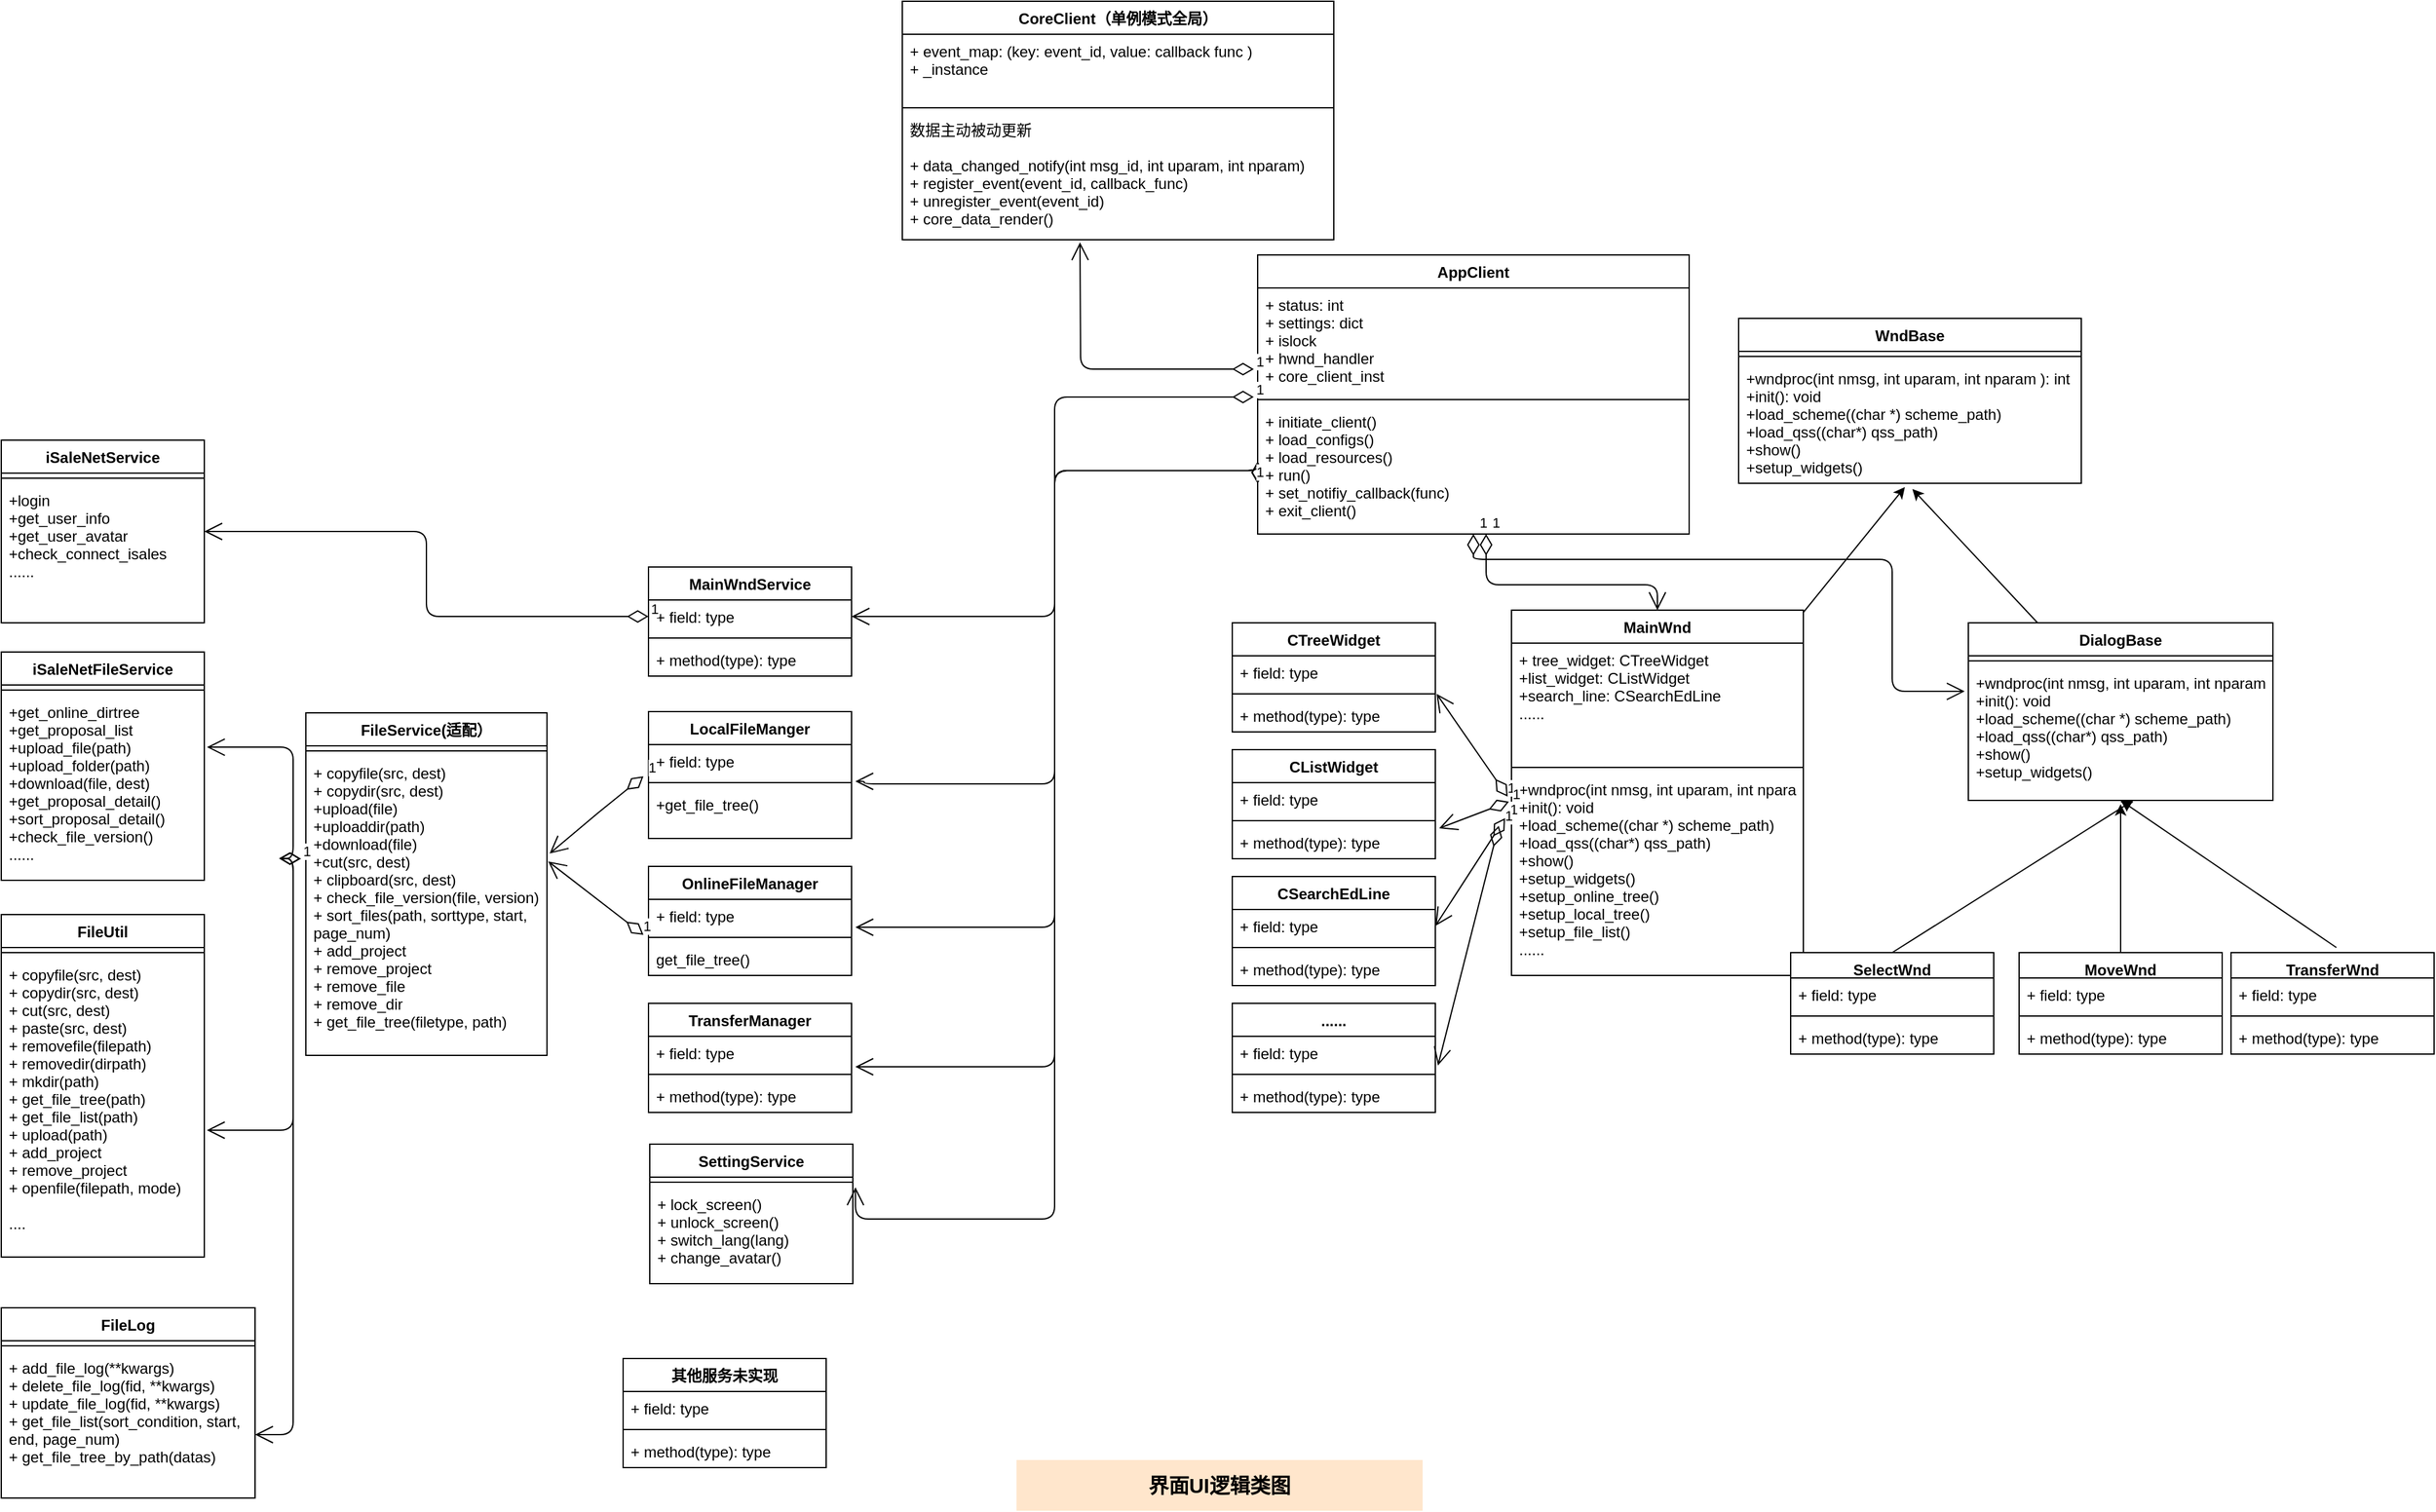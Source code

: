 <mxfile version="13.9.8" type="github">
  <diagram id="mhuhX_jn_Kd6gjhFbVmf" name="Page-1">
    <mxGraphModel dx="2692" dy="1716" grid="1" gridSize="10" guides="1" tooltips="1" connect="1" arrows="1" fold="1" page="1" pageScale="1" pageWidth="827" pageHeight="1169" math="0" shadow="0">
      <root>
        <mxCell id="0" />
        <mxCell id="1" parent="0" />
        <mxCell id="v1zgGcd16w-6XDdjeVEZ-2" value="WndBase" style="swimlane;fontStyle=1;align=center;verticalAlign=top;childLayout=stackLayout;horizontal=1;startSize=26;horizontalStack=0;resizeParent=1;resizeParentMax=0;resizeLast=0;collapsible=1;marginBottom=0;" parent="1" vertex="1">
          <mxGeometry x="279" y="20" width="270" height="130" as="geometry" />
        </mxCell>
        <mxCell id="v1zgGcd16w-6XDdjeVEZ-4" value="" style="line;strokeWidth=1;fillColor=none;align=left;verticalAlign=middle;spacingTop=-1;spacingLeft=3;spacingRight=3;rotatable=0;labelPosition=right;points=[];portConstraint=eastwest;" parent="v1zgGcd16w-6XDdjeVEZ-2" vertex="1">
          <mxGeometry y="26" width="270" height="8" as="geometry" />
        </mxCell>
        <mxCell id="v1zgGcd16w-6XDdjeVEZ-5" value="+wndproc(int nmsg, int uparam, int nparam ): int&#xa;+init(): void&#xa;+load_scheme((char *) scheme_path)&#xa;+load_qss((char*) qss_path)&#xa;+show()&#xa;+setup_widgets()&#xa;&#xa;&#xa;" style="text;strokeColor=none;fillColor=none;align=left;verticalAlign=top;spacingLeft=4;spacingRight=4;overflow=hidden;rotatable=0;points=[[0,0.5],[1,0.5]];portConstraint=eastwest;" parent="v1zgGcd16w-6XDdjeVEZ-2" vertex="1">
          <mxGeometry y="34" width="270" height="96" as="geometry" />
        </mxCell>
        <mxCell id="v1zgGcd16w-6XDdjeVEZ-19" value="" style="rounded=0;orthogonalLoop=1;jettySize=auto;html=1;" parent="1" source="v1zgGcd16w-6XDdjeVEZ-6" edge="1">
          <mxGeometry relative="1" as="geometry">
            <mxPoint x="410" y="153" as="targetPoint" />
          </mxGeometry>
        </mxCell>
        <mxCell id="v1zgGcd16w-6XDdjeVEZ-6" value="MainWnd" style="swimlane;fontStyle=1;align=center;verticalAlign=top;childLayout=stackLayout;horizontal=1;startSize=26;horizontalStack=0;resizeParent=1;resizeParentMax=0;resizeLast=0;collapsible=1;marginBottom=0;" parent="1" vertex="1">
          <mxGeometry x="100" y="250" width="230" height="288" as="geometry" />
        </mxCell>
        <mxCell id="v1zgGcd16w-6XDdjeVEZ-7" value="+ tree_widget: CTreeWidget&#xa;+list_widget: CListWidget&#xa;+search_line: CSearchEdLine&#xa;......&#xa;" style="text;strokeColor=none;fillColor=none;align=left;verticalAlign=top;spacingLeft=4;spacingRight=4;overflow=hidden;rotatable=0;points=[[0,0.5],[1,0.5]];portConstraint=eastwest;" parent="v1zgGcd16w-6XDdjeVEZ-6" vertex="1">
          <mxGeometry y="26" width="230" height="94" as="geometry" />
        </mxCell>
        <mxCell id="v1zgGcd16w-6XDdjeVEZ-8" value="" style="line;strokeWidth=1;fillColor=none;align=left;verticalAlign=middle;spacingTop=-1;spacingLeft=3;spacingRight=3;rotatable=0;labelPosition=right;points=[];portConstraint=eastwest;" parent="v1zgGcd16w-6XDdjeVEZ-6" vertex="1">
          <mxGeometry y="120" width="230" height="8" as="geometry" />
        </mxCell>
        <mxCell id="v1zgGcd16w-6XDdjeVEZ-9" value="+wndproc(int nmsg, int uparam, int nparam ): int&#xa;+init(): void&#xa;+load_scheme((char *) scheme_path)&#xa;+load_qss((char*) qss_path)&#xa;+show()&#xa;+setup_widgets()&#xa;+setup_online_tree()&#xa;+setup_local_tree()&#xa;+setup_file_list()&#xa;......&#xa;&#xa;" style="text;strokeColor=none;fillColor=none;align=left;verticalAlign=top;spacingLeft=4;spacingRight=4;overflow=hidden;rotatable=0;points=[[0,0.5],[1,0.5]];portConstraint=eastwest;" parent="v1zgGcd16w-6XDdjeVEZ-6" vertex="1">
          <mxGeometry y="128" width="230" height="160" as="geometry" />
        </mxCell>
        <mxCell id="v1zgGcd16w-6XDdjeVEZ-21" value="" style="edgeStyle=none;rounded=0;orthogonalLoop=1;jettySize=auto;html=1;entryX=0.507;entryY=1.047;entryDx=0;entryDy=0;entryPerimeter=0;" parent="1" source="v1zgGcd16w-6XDdjeVEZ-10" target="v1zgGcd16w-6XDdjeVEZ-5" edge="1">
          <mxGeometry relative="1" as="geometry">
            <mxPoint x="410" y="160" as="targetPoint" />
          </mxGeometry>
        </mxCell>
        <mxCell id="v1zgGcd16w-6XDdjeVEZ-10" value="DialogBase" style="swimlane;fontStyle=1;align=center;verticalAlign=top;childLayout=stackLayout;horizontal=1;startSize=26;horizontalStack=0;resizeParent=1;resizeParentMax=0;resizeLast=0;collapsible=1;marginBottom=0;" parent="1" vertex="1">
          <mxGeometry x="460" y="260" width="240" height="140" as="geometry" />
        </mxCell>
        <mxCell id="v1zgGcd16w-6XDdjeVEZ-12" value="" style="line;strokeWidth=1;fillColor=none;align=left;verticalAlign=middle;spacingTop=-1;spacingLeft=3;spacingRight=3;rotatable=0;labelPosition=right;points=[];portConstraint=eastwest;" parent="v1zgGcd16w-6XDdjeVEZ-10" vertex="1">
          <mxGeometry y="26" width="240" height="8" as="geometry" />
        </mxCell>
        <mxCell id="v1zgGcd16w-6XDdjeVEZ-13" value="+wndproc(int nmsg, int uparam, int nparam ): int&#xa;+init(): void&#xa;+load_scheme((char *) scheme_path)&#xa;+load_qss((char*) qss_path)&#xa;+show()&#xa;+setup_widgets()&#xa;" style="text;strokeColor=none;fillColor=none;align=left;verticalAlign=top;spacingLeft=4;spacingRight=4;overflow=hidden;rotatable=0;points=[[0,0.5],[1,0.5]];portConstraint=eastwest;" parent="v1zgGcd16w-6XDdjeVEZ-10" vertex="1">
          <mxGeometry y="34" width="240" height="106" as="geometry" />
        </mxCell>
        <mxCell id="v1zgGcd16w-6XDdjeVEZ-22" value="MoveWnd" style="swimlane;fontStyle=1;align=center;verticalAlign=top;childLayout=stackLayout;horizontal=1;startSize=20;horizontalStack=0;resizeParent=1;resizeParentMax=0;resizeLast=0;collapsible=1;marginBottom=0;" parent="1" vertex="1">
          <mxGeometry x="500" y="520" width="160" height="80" as="geometry" />
        </mxCell>
        <mxCell id="v1zgGcd16w-6XDdjeVEZ-23" value="+ field: type" style="text;strokeColor=none;fillColor=none;align=left;verticalAlign=top;spacingLeft=4;spacingRight=4;overflow=hidden;rotatable=0;points=[[0,0.5],[1,0.5]];portConstraint=eastwest;" parent="v1zgGcd16w-6XDdjeVEZ-22" vertex="1">
          <mxGeometry y="20" width="160" height="26" as="geometry" />
        </mxCell>
        <mxCell id="v1zgGcd16w-6XDdjeVEZ-24" value="" style="line;strokeWidth=1;fillColor=none;align=left;verticalAlign=middle;spacingTop=-1;spacingLeft=3;spacingRight=3;rotatable=0;labelPosition=right;points=[];portConstraint=eastwest;" parent="v1zgGcd16w-6XDdjeVEZ-22" vertex="1">
          <mxGeometry y="46" width="160" height="8" as="geometry" />
        </mxCell>
        <mxCell id="v1zgGcd16w-6XDdjeVEZ-25" value="+ method(type): type" style="text;strokeColor=none;fillColor=none;align=left;verticalAlign=top;spacingLeft=4;spacingRight=4;overflow=hidden;rotatable=0;points=[[0,0.5],[1,0.5]];portConstraint=eastwest;" parent="v1zgGcd16w-6XDdjeVEZ-22" vertex="1">
          <mxGeometry y="54" width="160" height="26" as="geometry" />
        </mxCell>
        <mxCell id="v1zgGcd16w-6XDdjeVEZ-26" value="TransferWnd" style="swimlane;fontStyle=1;align=center;verticalAlign=top;childLayout=stackLayout;horizontal=1;startSize=20;horizontalStack=0;resizeParent=1;resizeParentMax=0;resizeLast=0;collapsible=1;marginBottom=0;" parent="1" vertex="1">
          <mxGeometry x="667" y="520" width="160" height="80" as="geometry" />
        </mxCell>
        <mxCell id="v1zgGcd16w-6XDdjeVEZ-27" value="+ field: type" style="text;strokeColor=none;fillColor=none;align=left;verticalAlign=top;spacingLeft=4;spacingRight=4;overflow=hidden;rotatable=0;points=[[0,0.5],[1,0.5]];portConstraint=eastwest;" parent="v1zgGcd16w-6XDdjeVEZ-26" vertex="1">
          <mxGeometry y="20" width="160" height="26" as="geometry" />
        </mxCell>
        <mxCell id="v1zgGcd16w-6XDdjeVEZ-28" value="" style="line;strokeWidth=1;fillColor=none;align=left;verticalAlign=middle;spacingTop=-1;spacingLeft=3;spacingRight=3;rotatable=0;labelPosition=right;points=[];portConstraint=eastwest;" parent="v1zgGcd16w-6XDdjeVEZ-26" vertex="1">
          <mxGeometry y="46" width="160" height="8" as="geometry" />
        </mxCell>
        <mxCell id="v1zgGcd16w-6XDdjeVEZ-29" value="+ method(type): type" style="text;strokeColor=none;fillColor=none;align=left;verticalAlign=top;spacingLeft=4;spacingRight=4;overflow=hidden;rotatable=0;points=[[0,0.5],[1,0.5]];portConstraint=eastwest;" parent="v1zgGcd16w-6XDdjeVEZ-26" vertex="1">
          <mxGeometry y="54" width="160" height="26" as="geometry" />
        </mxCell>
        <mxCell id="v1zgGcd16w-6XDdjeVEZ-30" value="SelectWnd" style="swimlane;fontStyle=1;align=center;verticalAlign=top;childLayout=stackLayout;horizontal=1;startSize=20;horizontalStack=0;resizeParent=1;resizeParentMax=0;resizeLast=0;collapsible=1;marginBottom=0;" parent="1" vertex="1">
          <mxGeometry x="320" y="520" width="160" height="80" as="geometry" />
        </mxCell>
        <mxCell id="v1zgGcd16w-6XDdjeVEZ-31" value="+ field: type" style="text;strokeColor=none;fillColor=none;align=left;verticalAlign=top;spacingLeft=4;spacingRight=4;overflow=hidden;rotatable=0;points=[[0,0.5],[1,0.5]];portConstraint=eastwest;" parent="v1zgGcd16w-6XDdjeVEZ-30" vertex="1">
          <mxGeometry y="20" width="160" height="26" as="geometry" />
        </mxCell>
        <mxCell id="v1zgGcd16w-6XDdjeVEZ-32" value="" style="line;strokeWidth=1;fillColor=none;align=left;verticalAlign=middle;spacingTop=-1;spacingLeft=3;spacingRight=3;rotatable=0;labelPosition=right;points=[];portConstraint=eastwest;" parent="v1zgGcd16w-6XDdjeVEZ-30" vertex="1">
          <mxGeometry y="46" width="160" height="8" as="geometry" />
        </mxCell>
        <mxCell id="v1zgGcd16w-6XDdjeVEZ-33" value="+ method(type): type" style="text;strokeColor=none;fillColor=none;align=left;verticalAlign=top;spacingLeft=4;spacingRight=4;overflow=hidden;rotatable=0;points=[[0,0.5],[1,0.5]];portConstraint=eastwest;" parent="v1zgGcd16w-6XDdjeVEZ-30" vertex="1">
          <mxGeometry y="54" width="160" height="26" as="geometry" />
        </mxCell>
        <mxCell id="v1zgGcd16w-6XDdjeVEZ-49" value="" style="rounded=0;orthogonalLoop=1;jettySize=auto;html=1;exitX=0.5;exitY=0;exitDx=0;exitDy=0;" parent="1" source="v1zgGcd16w-6XDdjeVEZ-30" edge="1">
          <mxGeometry relative="1" as="geometry">
            <mxPoint x="340" y="520" as="sourcePoint" />
            <mxPoint x="590" y="400" as="targetPoint" />
          </mxGeometry>
        </mxCell>
        <mxCell id="v1zgGcd16w-6XDdjeVEZ-50" value="" style="rounded=0;orthogonalLoop=1;jettySize=auto;html=1;entryX=0.5;entryY=1;entryDx=0;entryDy=0;" parent="1" target="v1zgGcd16w-6XDdjeVEZ-10" edge="1">
          <mxGeometry relative="1" as="geometry">
            <mxPoint x="750" y="516" as="sourcePoint" />
            <mxPoint x="780" y="400" as="targetPoint" />
          </mxGeometry>
        </mxCell>
        <mxCell id="v1zgGcd16w-6XDdjeVEZ-51" value="" style="rounded=0;orthogonalLoop=1;jettySize=auto;html=1;exitX=0.5;exitY=0;exitDx=0;exitDy=0;entryX=0.5;entryY=1.028;entryDx=0;entryDy=0;entryPerimeter=0;" parent="1" source="v1zgGcd16w-6XDdjeVEZ-22" target="v1zgGcd16w-6XDdjeVEZ-13" edge="1">
          <mxGeometry relative="1" as="geometry">
            <mxPoint x="350" y="530" as="sourcePoint" />
            <mxPoint x="580" y="414" as="targetPoint" />
          </mxGeometry>
        </mxCell>
        <object label="AppClient" id="v1zgGcd16w-6XDdjeVEZ-52">
          <mxCell style="swimlane;fontStyle=1;align=center;verticalAlign=top;childLayout=stackLayout;horizontal=1;startSize=26;horizontalStack=0;resizeParent=1;resizeParentMax=0;resizeLast=0;collapsible=1;marginBottom=0;" parent="1" vertex="1">
            <mxGeometry x="-100" y="-30" width="340" height="220" as="geometry" />
          </mxCell>
        </object>
        <object label="+ status: int&#xa;+ settings: dict&#xa;+ islock&#xa;+ hwnd_handler&#xa;+ core_client_inst&#xa;" hwnd="object" id="v1zgGcd16w-6XDdjeVEZ-53">
          <mxCell style="text;strokeColor=none;fillColor=none;align=left;verticalAlign=top;spacingLeft=4;spacingRight=4;overflow=hidden;rotatable=0;points=[[0,0.5],[1,0.5]];portConstraint=eastwest;" parent="v1zgGcd16w-6XDdjeVEZ-52" vertex="1">
            <mxGeometry y="26" width="340" height="84" as="geometry" />
          </mxCell>
        </object>
        <mxCell id="v1zgGcd16w-6XDdjeVEZ-54" value="" style="line;strokeWidth=1;fillColor=none;align=left;verticalAlign=middle;spacingTop=-1;spacingLeft=3;spacingRight=3;rotatable=0;labelPosition=right;points=[];portConstraint=eastwest;" parent="v1zgGcd16w-6XDdjeVEZ-52" vertex="1">
          <mxGeometry y="110" width="340" height="8" as="geometry" />
        </mxCell>
        <mxCell id="v1zgGcd16w-6XDdjeVEZ-55" value="+ initiate_client()&#xa;+ load_configs()&#xa;+ load_resources()&#xa;+ run()&#xa;+ set_notifiy_callback(func)&#xa;+ exit_client()&#xa;&#xa;" style="text;strokeColor=none;fillColor=none;align=left;verticalAlign=top;spacingLeft=4;spacingRight=4;overflow=hidden;rotatable=0;points=[[0,0.5],[1,0.5]];portConstraint=eastwest;" parent="v1zgGcd16w-6XDdjeVEZ-52" vertex="1">
          <mxGeometry y="118" width="340" height="102" as="geometry" />
        </mxCell>
        <mxCell id="v1zgGcd16w-6XDdjeVEZ-56" value="CTreeWidget" style="swimlane;fontStyle=1;align=center;verticalAlign=top;childLayout=stackLayout;horizontal=1;startSize=26;horizontalStack=0;resizeParent=1;resizeParentMax=0;resizeLast=0;collapsible=1;marginBottom=0;" parent="1" vertex="1">
          <mxGeometry x="-120" y="260" width="160" height="86" as="geometry" />
        </mxCell>
        <mxCell id="v1zgGcd16w-6XDdjeVEZ-57" value="+ field: type" style="text;strokeColor=none;fillColor=none;align=left;verticalAlign=top;spacingLeft=4;spacingRight=4;overflow=hidden;rotatable=0;points=[[0,0.5],[1,0.5]];portConstraint=eastwest;" parent="v1zgGcd16w-6XDdjeVEZ-56" vertex="1">
          <mxGeometry y="26" width="160" height="26" as="geometry" />
        </mxCell>
        <mxCell id="v1zgGcd16w-6XDdjeVEZ-58" value="" style="line;strokeWidth=1;fillColor=none;align=left;verticalAlign=middle;spacingTop=-1;spacingLeft=3;spacingRight=3;rotatable=0;labelPosition=right;points=[];portConstraint=eastwest;" parent="v1zgGcd16w-6XDdjeVEZ-56" vertex="1">
          <mxGeometry y="52" width="160" height="8" as="geometry" />
        </mxCell>
        <mxCell id="v1zgGcd16w-6XDdjeVEZ-59" value="+ method(type): type" style="text;strokeColor=none;fillColor=none;align=left;verticalAlign=top;spacingLeft=4;spacingRight=4;overflow=hidden;rotatable=0;points=[[0,0.5],[1,0.5]];portConstraint=eastwest;" parent="v1zgGcd16w-6XDdjeVEZ-56" vertex="1">
          <mxGeometry y="60" width="160" height="26" as="geometry" />
        </mxCell>
        <mxCell id="v1zgGcd16w-6XDdjeVEZ-60" value="CListWidget" style="swimlane;fontStyle=1;align=center;verticalAlign=top;childLayout=stackLayout;horizontal=1;startSize=26;horizontalStack=0;resizeParent=1;resizeParentMax=0;resizeLast=0;collapsible=1;marginBottom=0;" parent="1" vertex="1">
          <mxGeometry x="-120" y="360" width="160" height="86" as="geometry" />
        </mxCell>
        <mxCell id="v1zgGcd16w-6XDdjeVEZ-61" value="+ field: type" style="text;strokeColor=none;fillColor=none;align=left;verticalAlign=top;spacingLeft=4;spacingRight=4;overflow=hidden;rotatable=0;points=[[0,0.5],[1,0.5]];portConstraint=eastwest;" parent="v1zgGcd16w-6XDdjeVEZ-60" vertex="1">
          <mxGeometry y="26" width="160" height="26" as="geometry" />
        </mxCell>
        <mxCell id="v1zgGcd16w-6XDdjeVEZ-62" value="" style="line;strokeWidth=1;fillColor=none;align=left;verticalAlign=middle;spacingTop=-1;spacingLeft=3;spacingRight=3;rotatable=0;labelPosition=right;points=[];portConstraint=eastwest;" parent="v1zgGcd16w-6XDdjeVEZ-60" vertex="1">
          <mxGeometry y="52" width="160" height="8" as="geometry" />
        </mxCell>
        <mxCell id="v1zgGcd16w-6XDdjeVEZ-63" value="+ method(type): type" style="text;strokeColor=none;fillColor=none;align=left;verticalAlign=top;spacingLeft=4;spacingRight=4;overflow=hidden;rotatable=0;points=[[0,0.5],[1,0.5]];portConstraint=eastwest;" parent="v1zgGcd16w-6XDdjeVEZ-60" vertex="1">
          <mxGeometry y="60" width="160" height="26" as="geometry" />
        </mxCell>
        <mxCell id="v1zgGcd16w-6XDdjeVEZ-64" value="CSearchEdLine" style="swimlane;fontStyle=1;align=center;verticalAlign=top;childLayout=stackLayout;horizontal=1;startSize=26;horizontalStack=0;resizeParent=1;resizeParentMax=0;resizeLast=0;collapsible=1;marginBottom=0;" parent="1" vertex="1">
          <mxGeometry x="-120" y="460" width="160" height="86" as="geometry" />
        </mxCell>
        <mxCell id="v1zgGcd16w-6XDdjeVEZ-65" value="+ field: type" style="text;strokeColor=none;fillColor=none;align=left;verticalAlign=top;spacingLeft=4;spacingRight=4;overflow=hidden;rotatable=0;points=[[0,0.5],[1,0.5]];portConstraint=eastwest;" parent="v1zgGcd16w-6XDdjeVEZ-64" vertex="1">
          <mxGeometry y="26" width="160" height="26" as="geometry" />
        </mxCell>
        <mxCell id="v1zgGcd16w-6XDdjeVEZ-66" value="" style="line;strokeWidth=1;fillColor=none;align=left;verticalAlign=middle;spacingTop=-1;spacingLeft=3;spacingRight=3;rotatable=0;labelPosition=right;points=[];portConstraint=eastwest;" parent="v1zgGcd16w-6XDdjeVEZ-64" vertex="1">
          <mxGeometry y="52" width="160" height="8" as="geometry" />
        </mxCell>
        <mxCell id="v1zgGcd16w-6XDdjeVEZ-67" value="+ method(type): type" style="text;strokeColor=none;fillColor=none;align=left;verticalAlign=top;spacingLeft=4;spacingRight=4;overflow=hidden;rotatable=0;points=[[0,0.5],[1,0.5]];portConstraint=eastwest;" parent="v1zgGcd16w-6XDdjeVEZ-64" vertex="1">
          <mxGeometry y="60" width="160" height="26" as="geometry" />
        </mxCell>
        <mxCell id="v1zgGcd16w-6XDdjeVEZ-68" value="......" style="swimlane;fontStyle=1;align=center;verticalAlign=top;childLayout=stackLayout;horizontal=1;startSize=26;horizontalStack=0;resizeParent=1;resizeParentMax=0;resizeLast=0;collapsible=1;marginBottom=0;" parent="1" vertex="1">
          <mxGeometry x="-120" y="560" width="160" height="86" as="geometry" />
        </mxCell>
        <mxCell id="v1zgGcd16w-6XDdjeVEZ-69" value="+ field: type" style="text;strokeColor=none;fillColor=none;align=left;verticalAlign=top;spacingLeft=4;spacingRight=4;overflow=hidden;rotatable=0;points=[[0,0.5],[1,0.5]];portConstraint=eastwest;" parent="v1zgGcd16w-6XDdjeVEZ-68" vertex="1">
          <mxGeometry y="26" width="160" height="26" as="geometry" />
        </mxCell>
        <mxCell id="v1zgGcd16w-6XDdjeVEZ-70" value="" style="line;strokeWidth=1;fillColor=none;align=left;verticalAlign=middle;spacingTop=-1;spacingLeft=3;spacingRight=3;rotatable=0;labelPosition=right;points=[];portConstraint=eastwest;" parent="v1zgGcd16w-6XDdjeVEZ-68" vertex="1">
          <mxGeometry y="52" width="160" height="8" as="geometry" />
        </mxCell>
        <mxCell id="v1zgGcd16w-6XDdjeVEZ-71" value="+ method(type): type" style="text;strokeColor=none;fillColor=none;align=left;verticalAlign=top;spacingLeft=4;spacingRight=4;overflow=hidden;rotatable=0;points=[[0,0.5],[1,0.5]];portConstraint=eastwest;" parent="v1zgGcd16w-6XDdjeVEZ-68" vertex="1">
          <mxGeometry y="60" width="160" height="26" as="geometry" />
        </mxCell>
        <mxCell id="v1zgGcd16w-6XDdjeVEZ-80" value="1" style="endArrow=open;html=1;endSize=12;startArrow=diamondThin;startSize=14;startFill=0;align=left;verticalAlign=bottom;exitX=-0.013;exitY=0.119;exitDx=0;exitDy=0;entryX=1.006;entryY=-0.154;entryDx=0;entryDy=0;entryPerimeter=0;exitPerimeter=0;" parent="1" source="v1zgGcd16w-6XDdjeVEZ-9" target="v1zgGcd16w-6XDdjeVEZ-59" edge="1">
          <mxGeometry x="-1" y="3" relative="1" as="geometry">
            <mxPoint x="270" y="310" as="sourcePoint" />
            <mxPoint x="430" y="310" as="targetPoint" />
          </mxGeometry>
        </mxCell>
        <mxCell id="v1zgGcd16w-6XDdjeVEZ-81" value="1" style="endArrow=open;html=1;endSize=12;startArrow=diamondThin;startSize=14;startFill=0;align=left;verticalAlign=bottom;entryX=1.019;entryY=0.077;entryDx=0;entryDy=0;entryPerimeter=0;exitX=-0.009;exitY=0.144;exitDx=0;exitDy=0;exitPerimeter=0;" parent="1" source="v1zgGcd16w-6XDdjeVEZ-9" target="v1zgGcd16w-6XDdjeVEZ-63" edge="1">
          <mxGeometry x="-1" y="3" relative="1" as="geometry">
            <mxPoint x="270" y="310" as="sourcePoint" />
            <mxPoint x="430" y="310" as="targetPoint" />
          </mxGeometry>
        </mxCell>
        <mxCell id="v1zgGcd16w-6XDdjeVEZ-82" value="1" style="endArrow=open;html=1;endSize=12;startArrow=diamondThin;startSize=14;startFill=0;align=left;verticalAlign=bottom;exitX=-0.022;exitY=0.225;exitDx=0;exitDy=0;exitPerimeter=0;entryX=1;entryY=0.5;entryDx=0;entryDy=0;" parent="1" source="v1zgGcd16w-6XDdjeVEZ-9" target="v1zgGcd16w-6XDdjeVEZ-65" edge="1">
          <mxGeometry x="-1" y="3" relative="1" as="geometry">
            <mxPoint x="270" y="310" as="sourcePoint" />
            <mxPoint x="430" y="310" as="targetPoint" />
          </mxGeometry>
        </mxCell>
        <mxCell id="v1zgGcd16w-6XDdjeVEZ-83" value="1" style="endArrow=open;html=1;endSize=12;startArrow=diamondThin;startSize=14;startFill=0;align=left;verticalAlign=bottom;entryX=1.013;entryY=0.885;entryDx=0;entryDy=0;entryPerimeter=0;" parent="1" target="v1zgGcd16w-6XDdjeVEZ-69" edge="1">
          <mxGeometry x="-1" y="3" relative="1" as="geometry">
            <mxPoint x="90" y="420" as="sourcePoint" />
            <mxPoint x="430" y="310" as="targetPoint" />
          </mxGeometry>
        </mxCell>
        <mxCell id="v1zgGcd16w-6XDdjeVEZ-85" value="1" style="endArrow=open;html=1;endSize=12;startArrow=diamondThin;startSize=14;startFill=0;edgeStyle=orthogonalEdgeStyle;align=left;verticalAlign=bottom;entryX=0.5;entryY=0;entryDx=0;entryDy=0;" parent="1" target="v1zgGcd16w-6XDdjeVEZ-6" edge="1">
          <mxGeometry x="-1" y="3" relative="1" as="geometry">
            <mxPoint x="80" y="190" as="sourcePoint" />
            <mxPoint x="450" y="240" as="targetPoint" />
            <Array as="points">
              <mxPoint x="80" y="230" />
              <mxPoint x="215" y="230" />
            </Array>
          </mxGeometry>
        </mxCell>
        <mxCell id="v1zgGcd16w-6XDdjeVEZ-86" value="1" style="endArrow=open;html=1;endSize=12;startArrow=diamondThin;startSize=14;startFill=0;edgeStyle=orthogonalEdgeStyle;align=left;verticalAlign=bottom;exitX=0.5;exitY=1;exitDx=0;exitDy=0;entryX=-0.012;entryY=0.189;entryDx=0;entryDy=0;entryPerimeter=0;" parent="1" source="v1zgGcd16w-6XDdjeVEZ-52" target="v1zgGcd16w-6XDdjeVEZ-13" edge="1">
          <mxGeometry x="-1" y="3" relative="1" as="geometry">
            <mxPoint x="300" y="329.5" as="sourcePoint" />
            <mxPoint x="400" y="310" as="targetPoint" />
            <Array as="points">
              <mxPoint x="70" y="210" />
              <mxPoint x="400" y="210" />
              <mxPoint x="400" y="314" />
            </Array>
          </mxGeometry>
        </mxCell>
        <mxCell id="v1zgGcd16w-6XDdjeVEZ-87" value="MainWndService" style="swimlane;fontStyle=1;align=center;verticalAlign=top;childLayout=stackLayout;horizontal=1;startSize=26;horizontalStack=0;resizeParent=1;resizeParentMax=0;resizeLast=0;collapsible=1;marginBottom=0;" parent="1" vertex="1">
          <mxGeometry x="-580" y="216" width="160" height="86" as="geometry" />
        </mxCell>
        <mxCell id="v1zgGcd16w-6XDdjeVEZ-88" value="+ field: type" style="text;strokeColor=none;fillColor=none;align=left;verticalAlign=top;spacingLeft=4;spacingRight=4;overflow=hidden;rotatable=0;points=[[0,0.5],[1,0.5]];portConstraint=eastwest;" parent="v1zgGcd16w-6XDdjeVEZ-87" vertex="1">
          <mxGeometry y="26" width="160" height="26" as="geometry" />
        </mxCell>
        <mxCell id="v1zgGcd16w-6XDdjeVEZ-89" value="" style="line;strokeWidth=1;fillColor=none;align=left;verticalAlign=middle;spacingTop=-1;spacingLeft=3;spacingRight=3;rotatable=0;labelPosition=right;points=[];portConstraint=eastwest;" parent="v1zgGcd16w-6XDdjeVEZ-87" vertex="1">
          <mxGeometry y="52" width="160" height="8" as="geometry" />
        </mxCell>
        <mxCell id="v1zgGcd16w-6XDdjeVEZ-90" value="+ method(type): type" style="text;strokeColor=none;fillColor=none;align=left;verticalAlign=top;spacingLeft=4;spacingRight=4;overflow=hidden;rotatable=0;points=[[0,0.5],[1,0.5]];portConstraint=eastwest;" parent="v1zgGcd16w-6XDdjeVEZ-87" vertex="1">
          <mxGeometry y="60" width="160" height="26" as="geometry" />
        </mxCell>
        <mxCell id="v1zgGcd16w-6XDdjeVEZ-91" value="LocalFileManger" style="swimlane;fontStyle=1;align=center;verticalAlign=top;childLayout=stackLayout;horizontal=1;startSize=26;horizontalStack=0;resizeParent=1;resizeParentMax=0;resizeLast=0;collapsible=1;marginBottom=0;" parent="1" vertex="1">
          <mxGeometry x="-580" y="330" width="160" height="100" as="geometry" />
        </mxCell>
        <mxCell id="v1zgGcd16w-6XDdjeVEZ-92" value="+ field: type" style="text;strokeColor=none;fillColor=none;align=left;verticalAlign=top;spacingLeft=4;spacingRight=4;overflow=hidden;rotatable=0;points=[[0,0.5],[1,0.5]];portConstraint=eastwest;" parent="v1zgGcd16w-6XDdjeVEZ-91" vertex="1">
          <mxGeometry y="26" width="160" height="26" as="geometry" />
        </mxCell>
        <mxCell id="v1zgGcd16w-6XDdjeVEZ-93" value="" style="line;strokeWidth=1;fillColor=none;align=left;verticalAlign=middle;spacingTop=-1;spacingLeft=3;spacingRight=3;rotatable=0;labelPosition=right;points=[];portConstraint=eastwest;" parent="v1zgGcd16w-6XDdjeVEZ-91" vertex="1">
          <mxGeometry y="52" width="160" height="8" as="geometry" />
        </mxCell>
        <mxCell id="SHIvyuMOer26VCR0e-Zf-28" value="+get_file_tree()" style="text;strokeColor=none;fillColor=none;align=left;verticalAlign=top;spacingLeft=4;spacingRight=4;overflow=hidden;rotatable=0;points=[[0,0.5],[1,0.5]];portConstraint=eastwest;" parent="v1zgGcd16w-6XDdjeVEZ-91" vertex="1">
          <mxGeometry y="60" width="160" height="40" as="geometry" />
        </mxCell>
        <mxCell id="v1zgGcd16w-6XDdjeVEZ-95" value="OnlineFileManager" style="swimlane;fontStyle=1;align=center;verticalAlign=top;childLayout=stackLayout;horizontal=1;startSize=26;horizontalStack=0;resizeParent=1;resizeParentMax=0;resizeLast=0;collapsible=1;marginBottom=0;" parent="1" vertex="1">
          <mxGeometry x="-580" y="452" width="160" height="86" as="geometry" />
        </mxCell>
        <mxCell id="v1zgGcd16w-6XDdjeVEZ-96" value="+ field: type" style="text;strokeColor=none;fillColor=none;align=left;verticalAlign=top;spacingLeft=4;spacingRight=4;overflow=hidden;rotatable=0;points=[[0,0.5],[1,0.5]];portConstraint=eastwest;" parent="v1zgGcd16w-6XDdjeVEZ-95" vertex="1">
          <mxGeometry y="26" width="160" height="26" as="geometry" />
        </mxCell>
        <mxCell id="v1zgGcd16w-6XDdjeVEZ-97" value="" style="line;strokeWidth=1;fillColor=none;align=left;verticalAlign=middle;spacingTop=-1;spacingLeft=3;spacingRight=3;rotatable=0;labelPosition=right;points=[];portConstraint=eastwest;" parent="v1zgGcd16w-6XDdjeVEZ-95" vertex="1">
          <mxGeometry y="52" width="160" height="8" as="geometry" />
        </mxCell>
        <mxCell id="v1zgGcd16w-6XDdjeVEZ-98" value="get_file_tree()" style="text;strokeColor=none;fillColor=none;align=left;verticalAlign=top;spacingLeft=4;spacingRight=4;overflow=hidden;rotatable=0;points=[[0,0.5],[1,0.5]];portConstraint=eastwest;" parent="v1zgGcd16w-6XDdjeVEZ-95" vertex="1">
          <mxGeometry y="60" width="160" height="26" as="geometry" />
        </mxCell>
        <mxCell id="v1zgGcd16w-6XDdjeVEZ-99" value="TransferManager" style="swimlane;fontStyle=1;align=center;verticalAlign=top;childLayout=stackLayout;horizontal=1;startSize=26;horizontalStack=0;resizeParent=1;resizeParentMax=0;resizeLast=0;collapsible=1;marginBottom=0;" parent="1" vertex="1">
          <mxGeometry x="-580" y="560" width="160" height="86" as="geometry" />
        </mxCell>
        <mxCell id="v1zgGcd16w-6XDdjeVEZ-100" value="+ field: type" style="text;strokeColor=none;fillColor=none;align=left;verticalAlign=top;spacingLeft=4;spacingRight=4;overflow=hidden;rotatable=0;points=[[0,0.5],[1,0.5]];portConstraint=eastwest;" parent="v1zgGcd16w-6XDdjeVEZ-99" vertex="1">
          <mxGeometry y="26" width="160" height="26" as="geometry" />
        </mxCell>
        <mxCell id="v1zgGcd16w-6XDdjeVEZ-101" value="" style="line;strokeWidth=1;fillColor=none;align=left;verticalAlign=middle;spacingTop=-1;spacingLeft=3;spacingRight=3;rotatable=0;labelPosition=right;points=[];portConstraint=eastwest;" parent="v1zgGcd16w-6XDdjeVEZ-99" vertex="1">
          <mxGeometry y="52" width="160" height="8" as="geometry" />
        </mxCell>
        <mxCell id="v1zgGcd16w-6XDdjeVEZ-102" value="+ method(type): type" style="text;strokeColor=none;fillColor=none;align=left;verticalAlign=top;spacingLeft=4;spacingRight=4;overflow=hidden;rotatable=0;points=[[0,0.5],[1,0.5]];portConstraint=eastwest;" parent="v1zgGcd16w-6XDdjeVEZ-99" vertex="1">
          <mxGeometry y="60" width="160" height="26" as="geometry" />
        </mxCell>
        <mxCell id="v1zgGcd16w-6XDdjeVEZ-103" value="1" style="endArrow=open;html=1;endSize=12;startArrow=diamondThin;startSize=14;startFill=0;edgeStyle=orthogonalEdgeStyle;align=left;verticalAlign=bottom;exitX=-0.009;exitY=-0.059;exitDx=0;exitDy=0;exitPerimeter=0;entryX=1;entryY=0.5;entryDx=0;entryDy=0;" parent="1" source="v1zgGcd16w-6XDdjeVEZ-55" target="v1zgGcd16w-6XDdjeVEZ-88" edge="1">
          <mxGeometry x="-1" y="3" relative="1" as="geometry">
            <mxPoint x="-300" y="290" as="sourcePoint" />
            <mxPoint x="-280" y="340" as="targetPoint" />
          </mxGeometry>
        </mxCell>
        <mxCell id="v1zgGcd16w-6XDdjeVEZ-109" value="1" style="endArrow=open;html=1;endSize=12;startArrow=diamondThin;startSize=14;startFill=0;edgeStyle=orthogonalEdgeStyle;align=left;verticalAlign=bottom;" parent="1" edge="1">
          <mxGeometry x="-1" y="3" relative="1" as="geometry">
            <mxPoint x="-100" y="150" as="sourcePoint" />
            <mxPoint x="-417" y="385" as="targetPoint" />
            <Array as="points">
              <mxPoint x="-100" y="140" />
              <mxPoint x="-260" y="140" />
              <mxPoint x="-260" y="387" />
              <mxPoint x="-410" y="387" />
              <mxPoint x="-410" y="385" />
            </Array>
          </mxGeometry>
        </mxCell>
        <mxCell id="v1zgGcd16w-6XDdjeVEZ-110" value="1" style="endArrow=open;html=1;endSize=12;startArrow=diamondThin;startSize=14;startFill=0;edgeStyle=orthogonalEdgeStyle;align=left;verticalAlign=bottom;entryX=1.019;entryY=0.846;entryDx=0;entryDy=0;entryPerimeter=0;" parent="1" target="v1zgGcd16w-6XDdjeVEZ-96" edge="1">
          <mxGeometry x="-1" y="3" relative="1" as="geometry">
            <mxPoint x="-100" y="150" as="sourcePoint" />
            <mxPoint x="-417" y="490" as="targetPoint" />
            <Array as="points">
              <mxPoint x="-100" y="140" />
              <mxPoint x="-260" y="140" />
              <mxPoint x="-260" y="500" />
            </Array>
          </mxGeometry>
        </mxCell>
        <mxCell id="v1zgGcd16w-6XDdjeVEZ-111" value="1" style="endArrow=open;html=1;endSize=12;startArrow=diamondThin;startSize=14;startFill=0;edgeStyle=orthogonalEdgeStyle;align=left;verticalAlign=bottom;" parent="1" edge="1">
          <mxGeometry x="-1" y="3" relative="1" as="geometry">
            <mxPoint x="-100" y="150" as="sourcePoint" />
            <mxPoint x="-417" y="610" as="targetPoint" />
            <Array as="points">
              <mxPoint x="-100" y="140" />
              <mxPoint x="-260" y="140" />
              <mxPoint x="-260" y="610" />
            </Array>
          </mxGeometry>
        </mxCell>
        <mxCell id="v1zgGcd16w-6XDdjeVEZ-112" value="iSaleNetFileService" style="swimlane;fontStyle=1;align=center;verticalAlign=top;childLayout=stackLayout;horizontal=1;startSize=26;horizontalStack=0;resizeParent=1;resizeParentMax=0;resizeLast=0;collapsible=1;marginBottom=0;" parent="1" vertex="1">
          <mxGeometry x="-1090" y="283" width="160" height="180" as="geometry" />
        </mxCell>
        <mxCell id="v1zgGcd16w-6XDdjeVEZ-114" value="" style="line;strokeWidth=1;fillColor=none;align=left;verticalAlign=middle;spacingTop=-1;spacingLeft=3;spacingRight=3;rotatable=0;labelPosition=right;points=[];portConstraint=eastwest;" parent="v1zgGcd16w-6XDdjeVEZ-112" vertex="1">
          <mxGeometry y="26" width="160" height="8" as="geometry" />
        </mxCell>
        <mxCell id="v1zgGcd16w-6XDdjeVEZ-115" value="+get_online_dirtree&#xa;+get_proposal_list&#xa;+upload_file(path)&#xa;+upload_folder(path)&#xa;+download(file, dest)&#xa;+get_proposal_detail()&#xa;+sort_proposal_detail()&#xa;+check_file_version()&#xa;......&#xa;&#xa;&#xa;&#xa;" style="text;strokeColor=none;fillColor=none;align=left;verticalAlign=top;spacingLeft=4;spacingRight=4;overflow=hidden;rotatable=0;points=[[0,0.5],[1,0.5]];portConstraint=eastwest;" parent="v1zgGcd16w-6XDdjeVEZ-112" vertex="1">
          <mxGeometry y="34" width="160" height="146" as="geometry" />
        </mxCell>
        <mxCell id="v1zgGcd16w-6XDdjeVEZ-120" value="SettingService" style="swimlane;fontStyle=1;align=center;verticalAlign=top;childLayout=stackLayout;horizontal=1;startSize=26;horizontalStack=0;resizeParent=1;resizeParentMax=0;resizeLast=0;collapsible=1;marginBottom=0;" parent="1" vertex="1">
          <mxGeometry x="-579" y="671" width="160" height="110" as="geometry" />
        </mxCell>
        <mxCell id="v1zgGcd16w-6XDdjeVEZ-122" value="" style="line;strokeWidth=1;fillColor=none;align=left;verticalAlign=middle;spacingTop=-1;spacingLeft=3;spacingRight=3;rotatable=0;labelPosition=right;points=[];portConstraint=eastwest;" parent="v1zgGcd16w-6XDdjeVEZ-120" vertex="1">
          <mxGeometry y="26" width="160" height="8" as="geometry" />
        </mxCell>
        <mxCell id="v1zgGcd16w-6XDdjeVEZ-123" value="+ lock_screen()&#xa;+ unlock_screen()&#xa;+ switch_lang(lang)&#xa;+ change_avatar()&#xa;&#xa;" style="text;strokeColor=none;fillColor=none;align=left;verticalAlign=top;spacingLeft=4;spacingRight=4;overflow=hidden;rotatable=0;points=[[0,0.5],[1,0.5]];portConstraint=eastwest;" parent="v1zgGcd16w-6XDdjeVEZ-120" vertex="1">
          <mxGeometry y="34" width="160" height="76" as="geometry" />
        </mxCell>
        <mxCell id="v1zgGcd16w-6XDdjeVEZ-124" value="1" style="endArrow=open;html=1;endSize=12;startArrow=diamondThin;startSize=14;startFill=0;edgeStyle=orthogonalEdgeStyle;align=left;verticalAlign=bottom;entryX=1.013;entryY=0;entryDx=0;entryDy=0;entryPerimeter=0;" parent="1" target="v1zgGcd16w-6XDdjeVEZ-123" edge="1">
          <mxGeometry x="-1" y="3" relative="1" as="geometry">
            <mxPoint x="-100" y="150" as="sourcePoint" />
            <mxPoint x="-417" y="700" as="targetPoint" />
            <Array as="points">
              <mxPoint x="-100" y="140" />
              <mxPoint x="-260" y="140" />
              <mxPoint x="-260" y="730" />
            </Array>
          </mxGeometry>
        </mxCell>
        <mxCell id="SHIvyuMOer26VCR0e-Zf-1" value="FileService(适配）" style="swimlane;fontStyle=1;align=center;verticalAlign=top;childLayout=stackLayout;horizontal=1;startSize=26;horizontalStack=0;resizeParent=1;resizeParentMax=0;resizeLast=0;collapsible=1;marginBottom=0;" parent="1" vertex="1">
          <mxGeometry x="-850" y="331" width="190" height="270" as="geometry" />
        </mxCell>
        <mxCell id="SHIvyuMOer26VCR0e-Zf-3" value="" style="line;strokeWidth=1;fillColor=none;align=left;verticalAlign=middle;spacingTop=-1;spacingLeft=3;spacingRight=3;rotatable=0;labelPosition=right;points=[];portConstraint=eastwest;" parent="SHIvyuMOer26VCR0e-Zf-1" vertex="1">
          <mxGeometry y="26" width="190" height="8" as="geometry" />
        </mxCell>
        <mxCell id="SHIvyuMOer26VCR0e-Zf-4" value="+ copyfile(src, dest)&#xa;+ copydir(src, dest)&#xa;+upload(file)&#xa;+uploaddir(path)&#xa;+download(file)&#xa;+cut(src, dest)&#xa;+ clipboard(src, dest)&#xa;+ check_file_version(file, version)&#xa;+ sort_files(path, sorttype, start, &#xa;page_num)&#xa;+ add_project&#xa;+ remove_project&#xa;+ remove_file&#xa;+ remove_dir&#xa;+ get_file_tree(filetype, path)&#xa;&#xa;&#xa;&#xa;&#xa;&#xa;&#xa;" style="text;strokeColor=none;fillColor=none;align=left;verticalAlign=top;spacingLeft=4;spacingRight=4;overflow=hidden;rotatable=0;points=[[0,0.5],[1,0.5]];portConstraint=eastwest;" parent="SHIvyuMOer26VCR0e-Zf-1" vertex="1">
          <mxGeometry y="34" width="190" height="236" as="geometry" />
        </mxCell>
        <mxCell id="SHIvyuMOer26VCR0e-Zf-5" value="FileUtil" style="swimlane;fontStyle=1;align=center;verticalAlign=top;childLayout=stackLayout;horizontal=1;startSize=26;horizontalStack=0;resizeParent=1;resizeParentMax=0;resizeLast=0;collapsible=1;marginBottom=0;" parent="1" vertex="1">
          <mxGeometry x="-1090" y="490" width="160" height="270" as="geometry" />
        </mxCell>
        <mxCell id="SHIvyuMOer26VCR0e-Zf-7" value="" style="line;strokeWidth=1;fillColor=none;align=left;verticalAlign=middle;spacingTop=-1;spacingLeft=3;spacingRight=3;rotatable=0;labelPosition=right;points=[];portConstraint=eastwest;" parent="SHIvyuMOer26VCR0e-Zf-5" vertex="1">
          <mxGeometry y="26" width="160" height="8" as="geometry" />
        </mxCell>
        <mxCell id="SHIvyuMOer26VCR0e-Zf-8" value="+ copyfile(src, dest)&#xa;+ copydir(src, dest)&#xa;+ cut(src, dest)&#xa;+ paste(src, dest)&#xa;+ removefile(filepath)&#xa;+ removedir(dirpath)&#xa;+ mkdir(path)&#xa;+ get_file_tree(path)&#xa;+ get_file_list(path)&#xa;+ upload(path)&#xa;+ add_project&#xa;+ remove_project&#xa;+ openfile(filepath, mode)&#xa;&#xa;....&#xa;&#xa;&#xa;&#xa;" style="text;strokeColor=none;fillColor=none;align=left;verticalAlign=top;spacingLeft=4;spacingRight=4;overflow=hidden;rotatable=0;points=[[0,0.5],[1,0.5]];portConstraint=eastwest;" parent="SHIvyuMOer26VCR0e-Zf-5" vertex="1">
          <mxGeometry y="34" width="160" height="236" as="geometry" />
        </mxCell>
        <mxCell id="SHIvyuMOer26VCR0e-Zf-9" value="iSaleNetService" style="swimlane;fontStyle=1;align=center;verticalAlign=top;childLayout=stackLayout;horizontal=1;startSize=26;horizontalStack=0;resizeParent=1;resizeParentMax=0;resizeLast=0;collapsible=1;marginBottom=0;" parent="1" vertex="1">
          <mxGeometry x="-1090" y="116" width="160" height="144" as="geometry" />
        </mxCell>
        <mxCell id="SHIvyuMOer26VCR0e-Zf-11" value="" style="line;strokeWidth=1;fillColor=none;align=left;verticalAlign=middle;spacingTop=-1;spacingLeft=3;spacingRight=3;rotatable=0;labelPosition=right;points=[];portConstraint=eastwest;" parent="SHIvyuMOer26VCR0e-Zf-9" vertex="1">
          <mxGeometry y="26" width="160" height="8" as="geometry" />
        </mxCell>
        <mxCell id="SHIvyuMOer26VCR0e-Zf-12" value="+login&#xa;+get_user_info&#xa;+get_user_avatar&#xa;+check_connect_isales&#xa;......&#xa;&#xa;&#xa;&#xa;" style="text;strokeColor=none;fillColor=none;align=left;verticalAlign=top;spacingLeft=4;spacingRight=4;overflow=hidden;rotatable=0;points=[[0,0.5],[1,0.5]];portConstraint=eastwest;" parent="SHIvyuMOer26VCR0e-Zf-9" vertex="1">
          <mxGeometry y="34" width="160" height="110" as="geometry" />
        </mxCell>
        <mxCell id="SHIvyuMOer26VCR0e-Zf-13" value="FileLog" style="swimlane;fontStyle=1;align=center;verticalAlign=top;childLayout=stackLayout;horizontal=1;startSize=26;horizontalStack=0;resizeParent=1;resizeParentMax=0;resizeLast=0;collapsible=1;marginBottom=0;" parent="1" vertex="1">
          <mxGeometry x="-1090" y="800" width="200" height="150" as="geometry" />
        </mxCell>
        <mxCell id="SHIvyuMOer26VCR0e-Zf-15" value="" style="line;strokeWidth=1;fillColor=none;align=left;verticalAlign=middle;spacingTop=-1;spacingLeft=3;spacingRight=3;rotatable=0;labelPosition=right;points=[];portConstraint=eastwest;" parent="SHIvyuMOer26VCR0e-Zf-13" vertex="1">
          <mxGeometry y="26" width="200" height="8" as="geometry" />
        </mxCell>
        <mxCell id="SHIvyuMOer26VCR0e-Zf-16" value="+ add_file_log(**kwargs)&#xa;+ delete_file_log(fid, **kwargs)&#xa;+ update_file_log(fid, **kwargs)&#xa;+ get_file_list(sort_condition, start,&#xa;end, page_num)&#xa;+ get_file_tree_by_path(datas)&#xa;&#xa;&#xa;" style="text;strokeColor=none;fillColor=none;align=left;verticalAlign=top;spacingLeft=4;spacingRight=4;overflow=hidden;rotatable=0;points=[[0,0.5],[1,0.5]];portConstraint=eastwest;" parent="SHIvyuMOer26VCR0e-Zf-13" vertex="1">
          <mxGeometry y="34" width="200" height="116" as="geometry" />
        </mxCell>
        <mxCell id="SHIvyuMOer26VCR0e-Zf-17" value="1" style="endArrow=open;html=1;endSize=12;startArrow=diamondThin;startSize=14;startFill=0;edgeStyle=orthogonalEdgeStyle;align=left;verticalAlign=bottom;entryX=1.013;entryY=0.281;entryDx=0;entryDy=0;entryPerimeter=0;exitX=-0.021;exitY=0.343;exitDx=0;exitDy=0;exitPerimeter=0;" parent="1" source="SHIvyuMOer26VCR0e-Zf-4" target="v1zgGcd16w-6XDdjeVEZ-115" edge="1">
          <mxGeometry x="-1" y="3" relative="1" as="geometry">
            <mxPoint x="-800" y="390" as="sourcePoint" />
            <mxPoint x="-640" y="390" as="targetPoint" />
            <Array as="points">
              <mxPoint x="-860" y="446" />
              <mxPoint x="-860" y="358" />
            </Array>
          </mxGeometry>
        </mxCell>
        <mxCell id="SHIvyuMOer26VCR0e-Zf-18" value="1" style="endArrow=open;html=1;endSize=12;startArrow=diamondThin;startSize=14;startFill=0;edgeStyle=orthogonalEdgeStyle;align=left;verticalAlign=bottom;exitX=-0.021;exitY=0.343;exitDx=0;exitDy=0;exitPerimeter=0;" parent="1" source="SHIvyuMOer26VCR0e-Zf-4" edge="1">
          <mxGeometry x="-1" y="3" relative="1" as="geometry">
            <mxPoint x="-853.99" y="445.948" as="sourcePoint" />
            <mxPoint x="-928" y="660" as="targetPoint" />
            <Array as="points">
              <mxPoint x="-860" y="446" />
              <mxPoint x="-860" y="660" />
            </Array>
          </mxGeometry>
        </mxCell>
        <mxCell id="SHIvyuMOer26VCR0e-Zf-19" value="1" style="endArrow=open;html=1;endSize=12;startArrow=diamondThin;startSize=14;startFill=0;edgeStyle=orthogonalEdgeStyle;align=left;verticalAlign=bottom;exitX=-0.021;exitY=0.343;exitDx=0;exitDy=0;exitPerimeter=0;entryX=1;entryY=0.569;entryDx=0;entryDy=0;entryPerimeter=0;" parent="1" source="SHIvyuMOer26VCR0e-Zf-4" target="SHIvyuMOer26VCR0e-Zf-16" edge="1">
          <mxGeometry x="-1" y="3" relative="1" as="geometry">
            <mxPoint x="-853.99" y="445.948" as="sourcePoint" />
            <mxPoint x="-928" y="660" as="targetPoint" />
            <Array as="points">
              <mxPoint x="-860" y="446" />
              <mxPoint x="-860" y="900" />
            </Array>
          </mxGeometry>
        </mxCell>
        <mxCell id="SHIvyuMOer26VCR0e-Zf-20" value="1" style="endArrow=open;html=1;endSize=12;startArrow=diamondThin;startSize=14;startFill=0;edgeStyle=orthogonalEdgeStyle;align=left;verticalAlign=bottom;entryX=1;entryY=0.5;entryDx=0;entryDy=0;exitX=0;exitY=0.5;exitDx=0;exitDy=0;" parent="1" source="v1zgGcd16w-6XDdjeVEZ-88" target="SHIvyuMOer26VCR0e-Zf-9" edge="1">
          <mxGeometry x="-1" y="3" relative="1" as="geometry">
            <mxPoint x="-800" y="350" as="sourcePoint" />
            <mxPoint x="-640" y="350" as="targetPoint" />
            <Array as="points">
              <mxPoint x="-755" y="255" />
              <mxPoint x="-755" y="188" />
            </Array>
          </mxGeometry>
        </mxCell>
        <mxCell id="SHIvyuMOer26VCR0e-Zf-30" value="1" style="endArrow=open;html=1;endSize=12;startArrow=diamondThin;startSize=14;startFill=0;align=left;verticalAlign=bottom;exitX=-0.025;exitY=0.962;exitDx=0;exitDy=0;exitPerimeter=0;entryX=1.011;entryY=0.326;entryDx=0;entryDy=0;entryPerimeter=0;" parent="1" source="v1zgGcd16w-6XDdjeVEZ-92" target="SHIvyuMOer26VCR0e-Zf-4" edge="1">
          <mxGeometry x="-1" y="3" relative="1" as="geometry">
            <mxPoint x="-800" y="470" as="sourcePoint" />
            <mxPoint x="-640" y="470" as="targetPoint" />
            <Array as="points">
              <mxPoint x="-620" y="410" />
            </Array>
          </mxGeometry>
        </mxCell>
        <mxCell id="SHIvyuMOer26VCR0e-Zf-32" value="1" style="endArrow=open;html=1;endSize=12;startArrow=diamondThin;startSize=14;startFill=0;align=left;verticalAlign=bottom;exitX=-0.025;exitY=1.077;exitDx=0;exitDy=0;exitPerimeter=0;entryX=1.005;entryY=0.352;entryDx=0;entryDy=0;entryPerimeter=0;" parent="1" source="v1zgGcd16w-6XDdjeVEZ-96" target="SHIvyuMOer26VCR0e-Zf-4" edge="1">
          <mxGeometry x="-1" y="3" relative="1" as="geometry">
            <mxPoint x="-800" y="470" as="sourcePoint" />
            <mxPoint x="-640" y="470" as="targetPoint" />
          </mxGeometry>
        </mxCell>
        <mxCell id="SHIvyuMOer26VCR0e-Zf-33" value="界面UI逻辑类图" style="text;html=1;strokeColor=none;align=center;verticalAlign=middle;whiteSpace=wrap;rounded=0;fillColor=#FFE6CC;fontStyle=1;fontSize=16;" parent="1" vertex="1">
          <mxGeometry x="-290" y="920" width="320" height="40" as="geometry" />
        </mxCell>
        <object label="CoreClient（单例模式全局）" id="xHyVUVzRXescQ4JO1Y3U-1">
          <mxCell style="swimlane;fontStyle=1;align=center;verticalAlign=top;childLayout=stackLayout;horizontal=1;startSize=26;horizontalStack=0;resizeParent=1;resizeParentMax=0;resizeLast=0;collapsible=1;marginBottom=0;" vertex="1" parent="1">
            <mxGeometry x="-380" y="-230" width="340" height="188" as="geometry" />
          </mxCell>
        </object>
        <object label="+ event_map: (key: event_id, value: callback func )&#xa;+ _instance&#xa;" hwnd="object" id="xHyVUVzRXescQ4JO1Y3U-2">
          <mxCell style="text;strokeColor=none;fillColor=none;align=left;verticalAlign=top;spacingLeft=4;spacingRight=4;overflow=hidden;rotatable=0;points=[[0,0.5],[1,0.5]];portConstraint=eastwest;" vertex="1" parent="xHyVUVzRXescQ4JO1Y3U-1">
            <mxGeometry y="26" width="340" height="54" as="geometry" />
          </mxCell>
        </object>
        <mxCell id="xHyVUVzRXescQ4JO1Y3U-3" value="" style="line;strokeWidth=1;fillColor=none;align=left;verticalAlign=middle;spacingTop=-1;spacingLeft=3;spacingRight=3;rotatable=0;labelPosition=right;points=[];portConstraint=eastwest;" vertex="1" parent="xHyVUVzRXescQ4JO1Y3U-1">
          <mxGeometry y="80" width="340" height="8" as="geometry" />
        </mxCell>
        <mxCell id="xHyVUVzRXescQ4JO1Y3U-4" value="数据主动被动更新&#xa;&#xa;+ data_changed_notify(int msg_id, int uparam, int nparam)&#xa;+ register_event(event_id, callback_func)&#xa;+ unregister_event(event_id)&#xa;+ core_data_render()&#xa;&#xa;" style="text;strokeColor=none;fillColor=none;align=left;verticalAlign=top;spacingLeft=4;spacingRight=4;overflow=hidden;rotatable=0;points=[[0,0.5],[1,0.5]];portConstraint=eastwest;" vertex="1" parent="xHyVUVzRXescQ4JO1Y3U-1">
          <mxGeometry y="88" width="340" height="100" as="geometry" />
        </mxCell>
        <mxCell id="xHyVUVzRXescQ4JO1Y3U-5" value="1" style="endArrow=open;html=1;endSize=12;startArrow=diamondThin;startSize=14;startFill=0;edgeStyle=orthogonalEdgeStyle;align=left;verticalAlign=bottom;exitX=-0.009;exitY=0.762;exitDx=0;exitDy=0;exitPerimeter=0;" edge="1" parent="1" source="v1zgGcd16w-6XDdjeVEZ-53">
          <mxGeometry x="-1" y="3" relative="1" as="geometry">
            <mxPoint x="30" y="-20" as="sourcePoint" />
            <mxPoint x="-240" y="-40" as="targetPoint" />
          </mxGeometry>
        </mxCell>
        <mxCell id="xHyVUVzRXescQ4JO1Y3U-6" value="其他服务未实现" style="swimlane;fontStyle=1;align=center;verticalAlign=top;childLayout=stackLayout;horizontal=1;startSize=26;horizontalStack=0;resizeParent=1;resizeParentMax=0;resizeLast=0;collapsible=1;marginBottom=0;" vertex="1" parent="1">
          <mxGeometry x="-600" y="840" width="160" height="86" as="geometry" />
        </mxCell>
        <mxCell id="xHyVUVzRXescQ4JO1Y3U-7" value="+ field: type" style="text;strokeColor=none;fillColor=none;align=left;verticalAlign=top;spacingLeft=4;spacingRight=4;overflow=hidden;rotatable=0;points=[[0,0.5],[1,0.5]];portConstraint=eastwest;" vertex="1" parent="xHyVUVzRXescQ4JO1Y3U-6">
          <mxGeometry y="26" width="160" height="26" as="geometry" />
        </mxCell>
        <mxCell id="xHyVUVzRXescQ4JO1Y3U-8" value="" style="line;strokeWidth=1;fillColor=none;align=left;verticalAlign=middle;spacingTop=-1;spacingLeft=3;spacingRight=3;rotatable=0;labelPosition=right;points=[];portConstraint=eastwest;" vertex="1" parent="xHyVUVzRXescQ4JO1Y3U-6">
          <mxGeometry y="52" width="160" height="8" as="geometry" />
        </mxCell>
        <mxCell id="xHyVUVzRXescQ4JO1Y3U-9" value="+ method(type): type" style="text;strokeColor=none;fillColor=none;align=left;verticalAlign=top;spacingLeft=4;spacingRight=4;overflow=hidden;rotatable=0;points=[[0,0.5],[1,0.5]];portConstraint=eastwest;" vertex="1" parent="xHyVUVzRXescQ4JO1Y3U-6">
          <mxGeometry y="60" width="160" height="26" as="geometry" />
        </mxCell>
      </root>
    </mxGraphModel>
  </diagram>
</mxfile>
